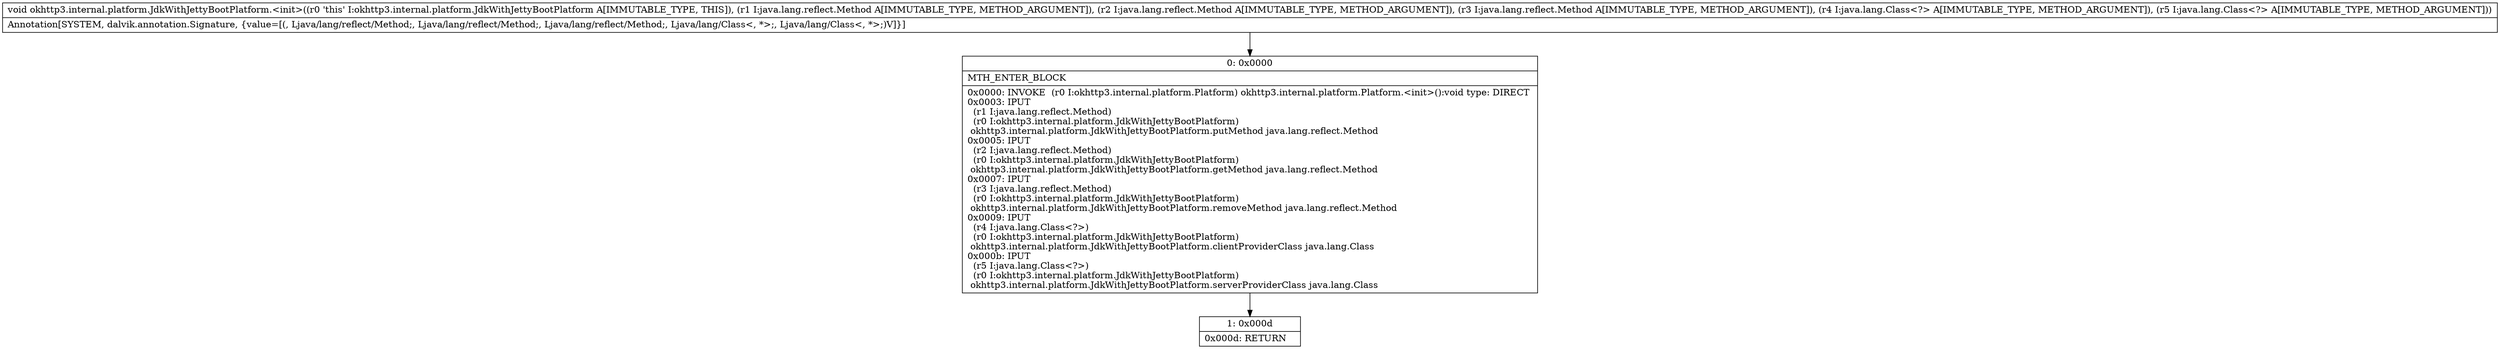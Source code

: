 digraph "CFG forokhttp3.internal.platform.JdkWithJettyBootPlatform.\<init\>(Ljava\/lang\/reflect\/Method;Ljava\/lang\/reflect\/Method;Ljava\/lang\/reflect\/Method;Ljava\/lang\/Class;Ljava\/lang\/Class;)V" {
Node_0 [shape=record,label="{0\:\ 0x0000|MTH_ENTER_BLOCK\l|0x0000: INVOKE  (r0 I:okhttp3.internal.platform.Platform) okhttp3.internal.platform.Platform.\<init\>():void type: DIRECT \l0x0003: IPUT  \l  (r1 I:java.lang.reflect.Method)\l  (r0 I:okhttp3.internal.platform.JdkWithJettyBootPlatform)\l okhttp3.internal.platform.JdkWithJettyBootPlatform.putMethod java.lang.reflect.Method \l0x0005: IPUT  \l  (r2 I:java.lang.reflect.Method)\l  (r0 I:okhttp3.internal.platform.JdkWithJettyBootPlatform)\l okhttp3.internal.platform.JdkWithJettyBootPlatform.getMethod java.lang.reflect.Method \l0x0007: IPUT  \l  (r3 I:java.lang.reflect.Method)\l  (r0 I:okhttp3.internal.platform.JdkWithJettyBootPlatform)\l okhttp3.internal.platform.JdkWithJettyBootPlatform.removeMethod java.lang.reflect.Method \l0x0009: IPUT  \l  (r4 I:java.lang.Class\<?\>)\l  (r0 I:okhttp3.internal.platform.JdkWithJettyBootPlatform)\l okhttp3.internal.platform.JdkWithJettyBootPlatform.clientProviderClass java.lang.Class \l0x000b: IPUT  \l  (r5 I:java.lang.Class\<?\>)\l  (r0 I:okhttp3.internal.platform.JdkWithJettyBootPlatform)\l okhttp3.internal.platform.JdkWithJettyBootPlatform.serverProviderClass java.lang.Class \l}"];
Node_1 [shape=record,label="{1\:\ 0x000d|0x000d: RETURN   \l}"];
MethodNode[shape=record,label="{void okhttp3.internal.platform.JdkWithJettyBootPlatform.\<init\>((r0 'this' I:okhttp3.internal.platform.JdkWithJettyBootPlatform A[IMMUTABLE_TYPE, THIS]), (r1 I:java.lang.reflect.Method A[IMMUTABLE_TYPE, METHOD_ARGUMENT]), (r2 I:java.lang.reflect.Method A[IMMUTABLE_TYPE, METHOD_ARGUMENT]), (r3 I:java.lang.reflect.Method A[IMMUTABLE_TYPE, METHOD_ARGUMENT]), (r4 I:java.lang.Class\<?\> A[IMMUTABLE_TYPE, METHOD_ARGUMENT]), (r5 I:java.lang.Class\<?\> A[IMMUTABLE_TYPE, METHOD_ARGUMENT]))  | Annotation[SYSTEM, dalvik.annotation.Signature, \{value=[(, Ljava\/lang\/reflect\/Method;, Ljava\/lang\/reflect\/Method;, Ljava\/lang\/reflect\/Method;, Ljava\/lang\/Class\<, *\>;, Ljava\/lang\/Class\<, *\>;)V]\}]\l}"];
MethodNode -> Node_0;
Node_0 -> Node_1;
}

